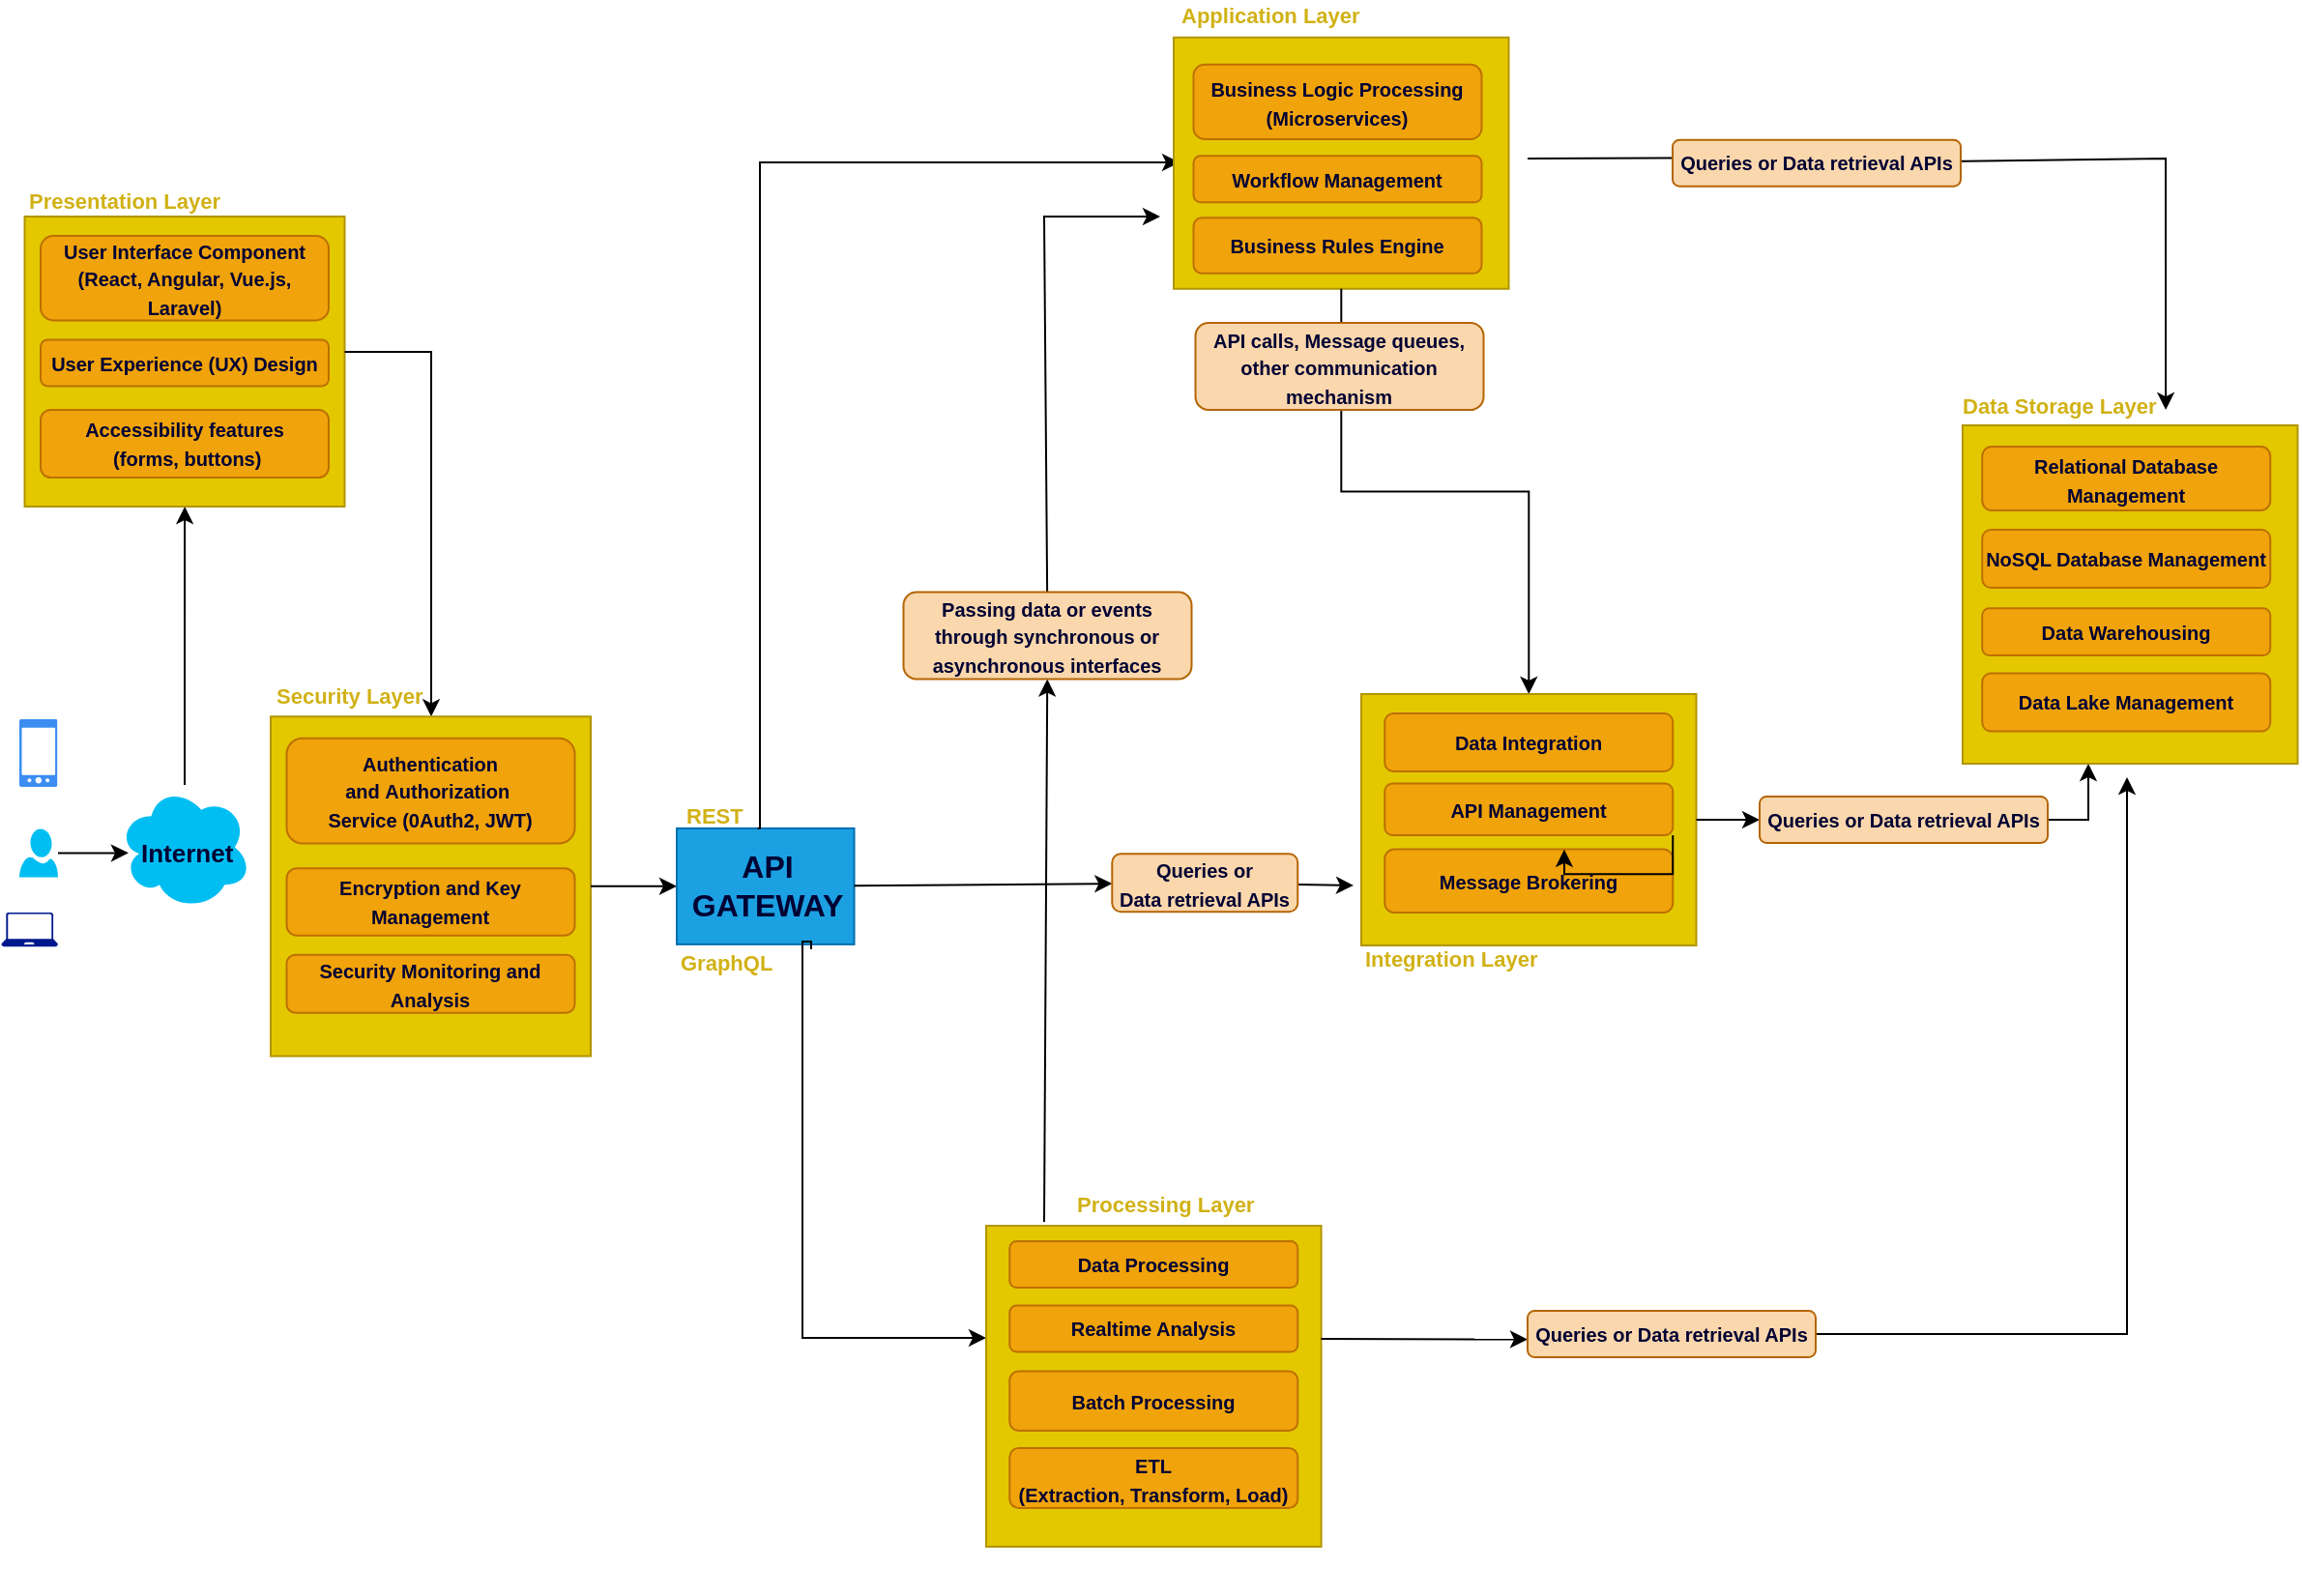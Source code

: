 <mxfile version="24.2.0" type="github">
  <diagram name=" IMS Design" id="VsOKy8HMH-eMZyT6rsmT">
    <mxGraphModel dx="1687" dy="868" grid="1" gridSize="10" guides="1" tooltips="1" connect="1" arrows="1" fold="1" page="1" pageScale="1" pageWidth="1100" pageHeight="850" math="0" shadow="0">
      <root>
        <mxCell id="0" />
        <mxCell id="1" parent="0" />
        <mxCell id="oJ0oxciB_dJQakIOD-1f-88" value="" style="edgeStyle=orthogonalEdgeStyle;rounded=0;orthogonalLoop=1;jettySize=auto;html=1;" edge="1" parent="1" source="oJ0oxciB_dJQakIOD-1f-6" target="oJ0oxciB_dJQakIOD-1f-87">
          <mxGeometry relative="1" as="geometry" />
        </mxCell>
        <mxCell id="oJ0oxciB_dJQakIOD-1f-6" value="" style="ellipse;shape=cloud;whiteSpace=wrap;html=1;verticalAlign=top;fillColor=#00BEF2;strokeColor=none;" vertex="1" parent="1">
          <mxGeometry x="71" y="424" width="69" height="64.5" as="geometry" />
        </mxCell>
        <mxCell id="oJ0oxciB_dJQakIOD-1f-1" value="" style="sketch=0;html=1;aspect=fixed;strokeColor=none;shadow=0;fillColor=#3B8DF1;verticalAlign=top;labelPosition=center;verticalLabelPosition=bottom;shape=mxgraph.gcp2.phone_android" vertex="1" parent="1">
          <mxGeometry x="20" y="390" width="19.6" height="35" as="geometry" />
        </mxCell>
        <mxCell id="oJ0oxciB_dJQakIOD-1f-2" value="" style="sketch=0;aspect=fixed;pointerEvents=1;shadow=0;dashed=0;html=1;strokeColor=none;labelPosition=center;verticalLabelPosition=bottom;verticalAlign=top;align=center;fillColor=#00188D;shape=mxgraph.azure.laptop" vertex="1" parent="1">
          <mxGeometry x="10.68" y="490" width="29.32" height="17.59" as="geometry" />
        </mxCell>
        <mxCell id="oJ0oxciB_dJQakIOD-1f-7" value="" style="edgeStyle=orthogonalEdgeStyle;rounded=0;orthogonalLoop=1;jettySize=auto;html=1;entryX=0.079;entryY=0.545;entryDx=0;entryDy=0;entryPerimeter=0;" edge="1" parent="1" source="oJ0oxciB_dJQakIOD-1f-3" target="oJ0oxciB_dJQakIOD-1f-6">
          <mxGeometry relative="1" as="geometry" />
        </mxCell>
        <mxCell id="oJ0oxciB_dJQakIOD-1f-3" value="" style="verticalLabelPosition=bottom;html=1;verticalAlign=top;align=center;strokeColor=none;fillColor=#00BEF2;shape=mxgraph.azure.user;" vertex="1" parent="1">
          <mxGeometry x="20" y="446.75" width="20" height="25" as="geometry" />
        </mxCell>
        <mxCell id="oJ0oxciB_dJQakIOD-1f-90" value="" style="group" vertex="1" connectable="0" parent="1">
          <mxGeometry x="22.75" y="130" width="165.5" height="205.62" as="geometry" />
        </mxCell>
        <mxCell id="oJ0oxciB_dJQakIOD-1f-91" value="" style="group" vertex="1" connectable="0" parent="oJ0oxciB_dJQakIOD-1f-90">
          <mxGeometry width="165.5" height="150" as="geometry" />
        </mxCell>
        <mxCell id="oJ0oxciB_dJQakIOD-1f-87" value="" style="whiteSpace=wrap;html=1;verticalAlign=top;fillColor=#e3c800;strokeColor=#B09500;fontColor=#000000;" vertex="1" parent="oJ0oxciB_dJQakIOD-1f-91">
          <mxGeometry width="165.5" height="150" as="geometry" />
        </mxCell>
        <mxCell id="oJ0oxciB_dJQakIOD-1f-49" value="&lt;font size=&quot;1&quot; color=&quot;#000033&quot;&gt;&lt;b style=&quot;&quot;&gt;User Interface Component (React, Angular, Vue.js, Laravel)&lt;/b&gt;&lt;/font&gt;" style="rounded=1;whiteSpace=wrap;html=1;fillColor=#f0a30a;fontColor=#000000;strokeColor=#BD7000;" vertex="1" parent="oJ0oxciB_dJQakIOD-1f-91">
          <mxGeometry x="8.25" y="10" width="149" height="43.69" as="geometry" />
        </mxCell>
        <mxCell id="oJ0oxciB_dJQakIOD-1f-50" value="&lt;b style=&quot;color: rgb(0, 0, 51);&quot;&gt;&lt;font style=&quot;font-size: 10px;&quot;&gt;User Experience (UX) Design&lt;/font&gt;&lt;/b&gt;" style="rounded=1;whiteSpace=wrap;html=1;fillColor=#f0a30a;fontColor=#000000;strokeColor=#BD7000;" vertex="1" parent="oJ0oxciB_dJQakIOD-1f-91">
          <mxGeometry x="8.25" y="63.69" width="149" height="24" as="geometry" />
        </mxCell>
        <mxCell id="oJ0oxciB_dJQakIOD-1f-51" value="&lt;b style=&quot;color: rgb(0, 0, 51); font-size: 10px;&quot;&gt;Accessibility features&lt;br&gt;&amp;nbsp;(forms, buttons)&lt;/b&gt;" style="rounded=1;whiteSpace=wrap;html=1;fillColor=#f0a30a;fontColor=#000000;strokeColor=#BD7000;" vertex="1" parent="oJ0oxciB_dJQakIOD-1f-91">
          <mxGeometry x="8.25" y="99.94" width="149" height="35.06" as="geometry" />
        </mxCell>
        <mxCell id="oJ0oxciB_dJQakIOD-1f-93" value="" style="edgeStyle=orthogonalEdgeStyle;rounded=0;orthogonalLoop=1;jettySize=auto;html=1;" edge="1" parent="1" source="oJ0oxciB_dJQakIOD-1f-87" target="oJ0oxciB_dJQakIOD-1f-92">
          <mxGeometry relative="1" as="geometry">
            <Array as="points">
              <mxPoint x="233" y="200" />
            </Array>
          </mxGeometry>
        </mxCell>
        <mxCell id="oJ0oxciB_dJQakIOD-1f-96" value="" style="group" vertex="1" connectable="0" parent="1">
          <mxGeometry x="150" y="354.25" width="165.5" height="210" as="geometry" />
        </mxCell>
        <mxCell id="oJ0oxciB_dJQakIOD-1f-92" value="" style="whiteSpace=wrap;html=1;verticalAlign=top;fillColor=#e3c800;strokeColor=#B09500;fontColor=#000000;" vertex="1" parent="oJ0oxciB_dJQakIOD-1f-96">
          <mxGeometry y="34.38" width="165.5" height="175.62" as="geometry" />
        </mxCell>
        <mxCell id="oJ0oxciB_dJQakIOD-1f-70" value="&lt;font size=&quot;1&quot; color=&quot;#000033&quot;&gt;&lt;b style=&quot;&quot;&gt;Authentication and&amp;nbsp;&lt;/b&gt;&lt;/font&gt;&lt;b style=&quot;color: rgb(0, 0, 51); font-size: x-small;&quot;&gt;Authorization&amp;nbsp; Service&lt;/b&gt;&lt;font size=&quot;1&quot; color=&quot;#000033&quot;&gt;&lt;b style=&quot;&quot;&gt;&amp;nbsp;(0Auth2, JWT)&lt;/b&gt;&lt;/font&gt;" style="rounded=1;whiteSpace=wrap;html=1;fillColor=#f0a30a;fontColor=#000000;strokeColor=#BD7000;" vertex="1" parent="oJ0oxciB_dJQakIOD-1f-96">
          <mxGeometry x="8.25" y="45.59" width="149" height="54.41" as="geometry" />
        </mxCell>
        <mxCell id="oJ0oxciB_dJQakIOD-1f-71" value="&lt;b style=&quot;color: rgb(0, 0, 51);&quot;&gt;&lt;font style=&quot;font-size: 10px;&quot;&gt;Encryption and Key Management&lt;/font&gt;&lt;/b&gt;" style="rounded=1;whiteSpace=wrap;html=1;fillColor=#f0a30a;fontColor=#000000;strokeColor=#BD7000;" vertex="1" parent="oJ0oxciB_dJQakIOD-1f-96">
          <mxGeometry x="8.25" y="112.84" width="149" height="34.75" as="geometry" />
        </mxCell>
        <mxCell id="oJ0oxciB_dJQakIOD-1f-72" value="&lt;font color=&quot;#000033&quot;&gt;&lt;span style=&quot;font-size: 10px;&quot;&gt;&lt;b&gt;Security Monitoring and Analysis&lt;/b&gt;&lt;/span&gt;&lt;/font&gt;" style="rounded=1;whiteSpace=wrap;html=1;fillColor=#f0a30a;fontColor=#000000;strokeColor=#BD7000;" vertex="1" parent="oJ0oxciB_dJQakIOD-1f-96">
          <mxGeometry x="8.25" y="157.59" width="149" height="30" as="geometry" />
        </mxCell>
        <mxCell id="oJ0oxciB_dJQakIOD-1f-48" value="&lt;span style=&quot;color: rgb(209, 177, 21); font-weight: 700; text-wrap: nowrap; font-size: 11px;&quot;&gt;&lt;font style=&quot;font-size: 11px;&quot;&gt;Security Layer&lt;/font&gt;&lt;/span&gt;&lt;div style=&quot;color: rgb(209, 177, 21); font-weight: 700; text-wrap: nowrap; font-size: 11px;&quot;&gt;&lt;br&gt;&lt;/div&gt;" style="text;html=1;align=left;verticalAlign=middle;whiteSpace=wrap;rounded=0;" vertex="1" parent="oJ0oxciB_dJQakIOD-1f-96">
          <mxGeometry x="0.5" y="15" width="90" height="30" as="geometry" />
        </mxCell>
        <mxCell id="oJ0oxciB_dJQakIOD-1f-123" value="" style="edgeStyle=orthogonalEdgeStyle;rounded=0;orthogonalLoop=1;jettySize=auto;html=1;" edge="1" parent="1" source="oJ0oxciB_dJQakIOD-1f-92" target="oJ0oxciB_dJQakIOD-1f-122">
          <mxGeometry relative="1" as="geometry" />
        </mxCell>
        <mxCell id="oJ0oxciB_dJQakIOD-1f-125" value="" style="group" vertex="1" connectable="0" parent="1">
          <mxGeometry x="360" y="446.44" width="91.75" height="60" as="geometry" />
        </mxCell>
        <mxCell id="oJ0oxciB_dJQakIOD-1f-122" value="" style="whiteSpace=wrap;html=1;verticalAlign=top;fillColor=#1ba1e2;strokeColor=#006EAF;fontColor=#ffffff;" vertex="1" parent="oJ0oxciB_dJQakIOD-1f-125">
          <mxGeometry width="91.75" height="60" as="geometry" />
        </mxCell>
        <mxCell id="oJ0oxciB_dJQakIOD-1f-124" value="&lt;div style=&quot;font-weight: 700; text-wrap: nowrap; font-size: 16px;&quot;&gt;&lt;font style=&quot;font-size: 16px;&quot; color=&quot;#000033&quot;&gt;API &lt;br&gt;GATEWAY&lt;/font&gt;&lt;/div&gt;" style="text;html=1;align=center;verticalAlign=middle;whiteSpace=wrap;rounded=0;container=0;" vertex="1" parent="oJ0oxciB_dJQakIOD-1f-125">
          <mxGeometry x="1.75" y="15" width="90" height="30" as="geometry" />
        </mxCell>
        <mxCell id="oJ0oxciB_dJQakIOD-1f-127" value="&lt;div style=&quot;color: rgb(209, 177, 21); text-wrap: nowrap; font-size: 11px;&quot;&gt;&lt;b&gt;REST&lt;/b&gt;&lt;/div&gt;" style="text;html=1;align=left;verticalAlign=middle;whiteSpace=wrap;rounded=0;container=0;" vertex="1" parent="1">
          <mxGeometry x="363" y="430" width="40" height="19" as="geometry" />
        </mxCell>
        <mxCell id="oJ0oxciB_dJQakIOD-1f-128" value="&lt;div style=&quot;color: rgb(209, 177, 21); font-weight: 700; text-wrap: nowrap; font-size: 11px;&quot;&gt;GraphQL&lt;/div&gt;" style="text;html=1;align=left;verticalAlign=middle;whiteSpace=wrap;rounded=0;container=0;" vertex="1" parent="1">
          <mxGeometry x="360" y="508" width="60" height="16" as="geometry" />
        </mxCell>
        <mxCell id="oJ0oxciB_dJQakIOD-1f-130" value="&lt;div style=&quot;text-wrap: nowrap; font-size: 13px;&quot;&gt;Internet&lt;/div&gt;" style="text;html=1;align=left;verticalAlign=middle;whiteSpace=wrap;rounded=0;container=0;fontColor=#000033;fontStyle=1;fontSize=13;" vertex="1" parent="1">
          <mxGeometry x="81" y="449" width="60" height="20" as="geometry" />
        </mxCell>
        <mxCell id="oJ0oxciB_dJQakIOD-1f-132" value="" style="edgeStyle=orthogonalEdgeStyle;rounded=0;orthogonalLoop=1;jettySize=auto;html=1;exitX=0.75;exitY=0;exitDx=0;exitDy=0;" edge="1" parent="1">
          <mxGeometry relative="1" as="geometry">
            <mxPoint x="401.812" y="446.44" as="sourcePoint" />
            <mxPoint x="620" y="102" as="targetPoint" />
            <Array as="points">
              <mxPoint x="403" y="446" />
              <mxPoint x="403" y="102" />
            </Array>
          </mxGeometry>
        </mxCell>
        <mxCell id="oJ0oxciB_dJQakIOD-1f-137" value="" style="group" vertex="1" connectable="0" parent="1">
          <mxGeometry x="594" y="20" width="173.25" height="147.38" as="geometry" />
        </mxCell>
        <mxCell id="oJ0oxciB_dJQakIOD-1f-131" value="" style="whiteSpace=wrap;html=1;fillColor=#e3c800;fontColor=#000000;strokeColor=#B09500;" vertex="1" parent="oJ0oxciB_dJQakIOD-1f-137">
          <mxGeometry x="23" y="17.38" width="173.25" height="130" as="geometry" />
        </mxCell>
        <mxCell id="oJ0oxciB_dJQakIOD-1f-133" value="&lt;span style=&quot;color: rgb(209, 177, 21); font-weight: 700; text-wrap: nowrap; font-size: 11px;&quot;&gt;&lt;font style=&quot;font-size: 11px;&quot;&gt;Application Layer&lt;/font&gt;&lt;/span&gt;&lt;div style=&quot;color: rgb(209, 177, 21); font-weight: 700; text-wrap: nowrap; font-size: 11px;&quot;&gt;&lt;br&gt;&lt;/div&gt;" style="text;html=1;align=left;verticalAlign=middle;whiteSpace=wrap;rounded=0;container=0;" vertex="1" parent="oJ0oxciB_dJQakIOD-1f-137">
          <mxGeometry x="25.25" width="100" height="24.38" as="geometry" />
        </mxCell>
        <mxCell id="oJ0oxciB_dJQakIOD-1f-134" value="&lt;font size=&quot;1&quot; color=&quot;#000033&quot;&gt;&lt;b style=&quot;&quot;&gt;Business Logic Processing&lt;br&gt;(Microservices)&lt;/b&gt;&lt;/font&gt;" style="rounded=1;whiteSpace=wrap;html=1;fillColor=#f0a30a;fontColor=#000000;strokeColor=#BD7000;container=0;" vertex="1" parent="oJ0oxciB_dJQakIOD-1f-137">
          <mxGeometry x="33.25" y="31.38" width="149" height="38.62" as="geometry" />
        </mxCell>
        <mxCell id="oJ0oxciB_dJQakIOD-1f-135" value="&lt;font size=&quot;1&quot; color=&quot;#000033&quot;&gt;&lt;b style=&quot;&quot;&gt;Workflow Management&lt;/b&gt;&lt;/font&gt;" style="rounded=1;whiteSpace=wrap;html=1;fillColor=#f0a30a;fontColor=#000000;strokeColor=#BD7000;container=0;" vertex="1" parent="oJ0oxciB_dJQakIOD-1f-137">
          <mxGeometry x="33.25" y="78.63" width="149" height="24" as="geometry" />
        </mxCell>
        <mxCell id="oJ0oxciB_dJQakIOD-1f-136" value="&lt;b style=&quot;color: rgb(0, 0, 51);&quot;&gt;&lt;font style=&quot;font-size: 10px;&quot;&gt;Business Rules Engine&lt;/font&gt;&lt;/b&gt;" style="rounded=1;whiteSpace=wrap;html=1;fillColor=#f0a30a;fontColor=#000000;strokeColor=#BD7000;container=0;" vertex="1" parent="oJ0oxciB_dJQakIOD-1f-137">
          <mxGeometry x="33.25" y="110.63" width="149" height="28.75" as="geometry" />
        </mxCell>
        <mxCell id="oJ0oxciB_dJQakIOD-1f-139" value="" style="edgeStyle=orthogonalEdgeStyle;rounded=0;orthogonalLoop=1;jettySize=auto;html=1;" edge="1" parent="1" source="oJ0oxciB_dJQakIOD-1f-131" target="oJ0oxciB_dJQakIOD-1f-138">
          <mxGeometry relative="1" as="geometry" />
        </mxCell>
        <mxCell id="oJ0oxciB_dJQakIOD-1f-146" value="" style="edgeStyle=orthogonalEdgeStyle;rounded=0;orthogonalLoop=1;jettySize=auto;html=1;exitX=1.158;exitY=0.059;exitDx=0;exitDy=0;exitPerimeter=0;" edge="1" parent="1" source="oJ0oxciB_dJQakIOD-1f-128">
          <mxGeometry relative="1" as="geometry">
            <mxPoint x="410" y="550" as="sourcePoint" />
            <mxPoint x="520" y="710" as="targetPoint" />
            <Array as="points">
              <mxPoint x="425" y="505" />
              <mxPoint x="425" y="710" />
            </Array>
          </mxGeometry>
        </mxCell>
        <mxCell id="oJ0oxciB_dJQakIOD-1f-152" value="" style="group" vertex="1" connectable="0" parent="1">
          <mxGeometry x="714" y="377" width="173.25" height="152" as="geometry" />
        </mxCell>
        <mxCell id="oJ0oxciB_dJQakIOD-1f-138" value="" style="whiteSpace=wrap;html=1;fillColor=#e3c800;fontColor=#000000;strokeColor=#B09500;" vertex="1" parent="oJ0oxciB_dJQakIOD-1f-152">
          <mxGeometry width="173.25" height="130" as="geometry" />
        </mxCell>
        <mxCell id="oJ0oxciB_dJQakIOD-1f-140" value="&lt;div style=&quot;color: rgb(209, 177, 21); font-weight: 700; text-wrap: nowrap; font-size: 11px;&quot;&gt;Integration Layer&lt;/div&gt;" style="text;html=1;align=left;verticalAlign=middle;whiteSpace=wrap;rounded=0;container=0;" vertex="1" parent="oJ0oxciB_dJQakIOD-1f-152">
          <mxGeometry y="122" width="90" height="30" as="geometry" />
        </mxCell>
        <mxCell id="oJ0oxciB_dJQakIOD-1f-141" value="&lt;font size=&quot;1&quot; color=&quot;#000033&quot;&gt;&lt;b style=&quot;&quot;&gt;Data Integration&lt;/b&gt;&lt;/font&gt;" style="rounded=1;whiteSpace=wrap;html=1;fillColor=#f0a30a;fontColor=#000000;strokeColor=#BD7000;container=0;" vertex="1" parent="oJ0oxciB_dJQakIOD-1f-152">
          <mxGeometry x="12.13" y="10" width="149" height="30" as="geometry" />
        </mxCell>
        <mxCell id="oJ0oxciB_dJQakIOD-1f-142" value="&lt;font size=&quot;1&quot; color=&quot;#000033&quot;&gt;&lt;b style=&quot;&quot;&gt;API Management&lt;/b&gt;&lt;/font&gt;" style="rounded=1;whiteSpace=wrap;html=1;fillColor=#f0a30a;fontColor=#000000;strokeColor=#BD7000;container=0;" vertex="1" parent="oJ0oxciB_dJQakIOD-1f-152">
          <mxGeometry x="12.13" y="46.25" width="149" height="26.75" as="geometry" />
        </mxCell>
        <mxCell id="oJ0oxciB_dJQakIOD-1f-143" value="&lt;b style=&quot;color: rgb(0, 0, 51);&quot;&gt;&lt;font style=&quot;font-size: 10px;&quot;&gt;Message Brokering&lt;/font&gt;&lt;/b&gt;" style="rounded=1;whiteSpace=wrap;html=1;fillColor=#f0a30a;fontColor=#000000;strokeColor=#BD7000;container=0;" vertex="1" parent="oJ0oxciB_dJQakIOD-1f-152">
          <mxGeometry x="12.13" y="80.25" width="149" height="32.75" as="geometry" />
        </mxCell>
        <mxCell id="oJ0oxciB_dJQakIOD-1f-181" style="edgeStyle=orthogonalEdgeStyle;rounded=0;orthogonalLoop=1;jettySize=auto;html=1;exitX=1;exitY=1;exitDx=0;exitDy=0;entryX=0.623;entryY=0.005;entryDx=0;entryDy=0;entryPerimeter=0;" edge="1" parent="oJ0oxciB_dJQakIOD-1f-152" source="oJ0oxciB_dJQakIOD-1f-142" target="oJ0oxciB_dJQakIOD-1f-143">
          <mxGeometry relative="1" as="geometry" />
        </mxCell>
        <mxCell id="oJ0oxciB_dJQakIOD-1f-153" value="" style="group" vertex="1" connectable="0" parent="1">
          <mxGeometry x="520.01" y="652" width="173.25" height="190" as="geometry" />
        </mxCell>
        <mxCell id="oJ0oxciB_dJQakIOD-1f-144" value="" style="whiteSpace=wrap;html=1;fillColor=#e3c800;fontColor=#000000;strokeColor=#B09500;" vertex="1" parent="oJ0oxciB_dJQakIOD-1f-153">
          <mxGeometry width="173.25" height="166" as="geometry" />
        </mxCell>
        <mxCell id="oJ0oxciB_dJQakIOD-1f-148" value="&lt;font size=&quot;1&quot; color=&quot;#000033&quot;&gt;&lt;b style=&quot;&quot;&gt;Data Processing&lt;/b&gt;&lt;/font&gt;" style="rounded=1;whiteSpace=wrap;html=1;fillColor=#f0a30a;fontColor=#000000;strokeColor=#BD7000;container=0;" vertex="1" parent="oJ0oxciB_dJQakIOD-1f-153">
          <mxGeometry x="12.13" y="8" width="149" height="24" as="geometry" />
        </mxCell>
        <mxCell id="oJ0oxciB_dJQakIOD-1f-149" value="&lt;font size=&quot;1&quot; color=&quot;#000033&quot;&gt;&lt;b style=&quot;&quot;&gt;Realtime Analysis&lt;/b&gt;&lt;/font&gt;" style="rounded=1;whiteSpace=wrap;html=1;fillColor=#f0a30a;fontColor=#000000;strokeColor=#BD7000;container=0;" vertex="1" parent="oJ0oxciB_dJQakIOD-1f-153">
          <mxGeometry x="12.13" y="41.25" width="149" height="24" as="geometry" />
        </mxCell>
        <mxCell id="oJ0oxciB_dJQakIOD-1f-150" value="&lt;b style=&quot;color: rgb(0, 0, 51);&quot;&gt;&lt;font style=&quot;font-size: 10px;&quot;&gt;Batch Processing&lt;/font&gt;&lt;/b&gt;" style="rounded=1;whiteSpace=wrap;html=1;fillColor=#f0a30a;fontColor=#000000;strokeColor=#BD7000;container=0;" vertex="1" parent="oJ0oxciB_dJQakIOD-1f-153">
          <mxGeometry x="12.13" y="75.25" width="149" height="30.75" as="geometry" />
        </mxCell>
        <mxCell id="oJ0oxciB_dJQakIOD-1f-151" value="&lt;font color=&quot;#000033&quot;&gt;&lt;span style=&quot;font-size: 10px;&quot;&gt;&lt;b&gt;ETL &lt;br&gt;(Extraction, Transform, Load)&lt;/b&gt;&lt;/span&gt;&lt;/font&gt;" style="rounded=1;whiteSpace=wrap;html=1;fillColor=#f0a30a;fontColor=#000000;strokeColor=#BD7000;container=0;" vertex="1" parent="oJ0oxciB_dJQakIOD-1f-153">
          <mxGeometry x="12.13" y="115" width="149" height="31" as="geometry" />
        </mxCell>
        <mxCell id="oJ0oxciB_dJQakIOD-1f-155" value="" style="edgeStyle=orthogonalEdgeStyle;rounded=0;orthogonalLoop=1;jettySize=auto;html=1;" edge="1" parent="1" source="oJ0oxciB_dJQakIOD-1f-176" target="oJ0oxciB_dJQakIOD-1f-154">
          <mxGeometry relative="1" as="geometry">
            <Array as="points">
              <mxPoint x="1090" y="442" />
            </Array>
          </mxGeometry>
        </mxCell>
        <mxCell id="oJ0oxciB_dJQakIOD-1f-162" value="" style="group" vertex="1" connectable="0" parent="1">
          <mxGeometry x="1023" y="219" width="173.25" height="193" as="geometry" />
        </mxCell>
        <mxCell id="oJ0oxciB_dJQakIOD-1f-107" value="&lt;span style=&quot;color: rgb(209, 177, 21); font-weight: 700; text-wrap: nowrap; font-size: 11px;&quot;&gt;&lt;font style=&quot;font-size: 11px;&quot;&gt;Data Storage Layer&lt;/font&gt;&lt;/span&gt;&lt;div style=&quot;color: rgb(209, 177, 21); font-weight: 700; text-wrap: nowrap; font-size: 11px;&quot;&gt;&lt;br&gt;&lt;/div&gt;" style="text;html=1;align=left;verticalAlign=middle;whiteSpace=wrap;rounded=0;container=0;" vertex="1" parent="oJ0oxciB_dJQakIOD-1f-162">
          <mxGeometry width="120" height="30" as="geometry" />
        </mxCell>
        <mxCell id="oJ0oxciB_dJQakIOD-1f-154" value="" style="whiteSpace=wrap;html=1;fillColor=#e3c800;fontColor=#000000;strokeColor=#B09500;" vertex="1" parent="oJ0oxciB_dJQakIOD-1f-162">
          <mxGeometry x="2" y="19" width="173.25" height="175" as="geometry" />
        </mxCell>
        <mxCell id="oJ0oxciB_dJQakIOD-1f-157" value="&lt;font size=&quot;1&quot; color=&quot;#000033&quot;&gt;&lt;b style=&quot;&quot;&gt;Relational Database Management&lt;/b&gt;&lt;/font&gt;" style="rounded=1;whiteSpace=wrap;html=1;fillColor=#f0a30a;fontColor=#000000;strokeColor=#BD7000;container=0;" vertex="1" parent="oJ0oxciB_dJQakIOD-1f-162">
          <mxGeometry x="12.12" y="30" width="149" height="33" as="geometry" />
        </mxCell>
        <mxCell id="oJ0oxciB_dJQakIOD-1f-158" value="&lt;b style=&quot;color: rgb(0, 0, 51); font-size: x-small;&quot;&gt;NoSQL Database Management&lt;/b&gt;" style="rounded=1;whiteSpace=wrap;html=1;fillColor=#f0a30a;fontColor=#000000;strokeColor=#BD7000;container=0;" vertex="1" parent="oJ0oxciB_dJQakIOD-1f-162">
          <mxGeometry x="12.12" y="73" width="149" height="30" as="geometry" />
        </mxCell>
        <mxCell id="oJ0oxciB_dJQakIOD-1f-159" value="&lt;b style=&quot;color: rgb(0, 0, 51);&quot;&gt;&lt;font style=&quot;font-size: 10px;&quot;&gt;Data Warehousing&lt;/font&gt;&lt;/b&gt;" style="rounded=1;whiteSpace=wrap;html=1;fillColor=#f0a30a;fontColor=#000000;strokeColor=#BD7000;container=0;" vertex="1" parent="oJ0oxciB_dJQakIOD-1f-162">
          <mxGeometry x="12.12" y="113.62" width="149" height="24.38" as="geometry" />
        </mxCell>
        <mxCell id="oJ0oxciB_dJQakIOD-1f-160" value="&lt;font color=&quot;#000033&quot;&gt;&lt;span style=&quot;font-size: 10px;&quot;&gt;&lt;b&gt;Data Lake Management&lt;/b&gt;&lt;/span&gt;&lt;/font&gt;" style="rounded=1;whiteSpace=wrap;html=1;fillColor=#f0a30a;fontColor=#000000;strokeColor=#BD7000;container=0;" vertex="1" parent="oJ0oxciB_dJQakIOD-1f-162">
          <mxGeometry x="12.12" y="147.25" width="149" height="30" as="geometry" />
        </mxCell>
        <mxCell id="oJ0oxciB_dJQakIOD-1f-163" value="" style="edgeStyle=none;orthogonalLoop=1;jettySize=auto;html=1;rounded=0;" edge="1" parent="1" source="oJ0oxciB_dJQakIOD-1f-103">
          <mxGeometry width="80" relative="1" as="geometry">
            <mxPoint x="693.26" y="618.5" as="sourcePoint" />
            <mxPoint x="1110" y="420" as="targetPoint" />
            <Array as="points">
              <mxPoint x="1110" y="708" />
            </Array>
          </mxGeometry>
        </mxCell>
        <mxCell id="oJ0oxciB_dJQakIOD-1f-164" value="" style="edgeStyle=none;orthogonalLoop=1;jettySize=auto;html=1;rounded=0;entryX=0.892;entryY=0.367;entryDx=0;entryDy=0;entryPerimeter=0;" edge="1" parent="1" source="oJ0oxciB_dJQakIOD-1f-178" target="oJ0oxciB_dJQakIOD-1f-107">
          <mxGeometry width="80" relative="1" as="geometry">
            <mxPoint x="800" y="100" as="sourcePoint" />
            <mxPoint x="913.26" y="100" as="targetPoint" />
            <Array as="points">
              <mxPoint x="1130" y="100" />
            </Array>
          </mxGeometry>
        </mxCell>
        <mxCell id="oJ0oxciB_dJQakIOD-1f-147" value="&lt;div style=&quot;color: rgb(209, 177, 21); font-weight: 700; text-wrap: nowrap; font-size: 11px;&quot;&gt;Processing Layer&lt;/div&gt;" style="text;html=1;align=left;verticalAlign=middle;whiteSpace=wrap;rounded=0;container=0;" vertex="1" parent="1">
          <mxGeometry x="565.01" y="626" width="90" height="30" as="geometry" />
        </mxCell>
        <mxCell id="oJ0oxciB_dJQakIOD-1f-89" value="&lt;div style=&quot;color: rgb(209, 177, 21); font-weight: 700; text-wrap: nowrap; font-size: 11px;&quot;&gt;Presentation Layer&lt;div&gt;&lt;br&gt;&lt;/div&gt;&lt;/div&gt;" style="text;html=1;align=left;verticalAlign=middle;whiteSpace=wrap;rounded=0;" vertex="1" parent="1">
          <mxGeometry x="22.75" y="114" width="100" height="30" as="geometry" />
        </mxCell>
        <mxCell id="oJ0oxciB_dJQakIOD-1f-171" value="" style="edgeStyle=none;orthogonalLoop=1;jettySize=auto;html=1;rounded=0;" edge="1" parent="1">
          <mxGeometry width="80" relative="1" as="geometry">
            <mxPoint x="693.26" y="710.5" as="sourcePoint" />
            <mxPoint x="800" y="710.794" as="targetPoint" />
            <Array as="points" />
          </mxGeometry>
        </mxCell>
        <mxCell id="oJ0oxciB_dJQakIOD-1f-103" value="&lt;font size=&quot;1&quot; color=&quot;#000033&quot;&gt;&lt;b style=&quot;&quot;&gt;Queries or Data retrieval APIs&lt;/b&gt;&lt;/font&gt;" style="rounded=1;whiteSpace=wrap;html=1;fillColor=#fad7ac;strokeColor=#b46504;container=0;" vertex="1" parent="1">
          <mxGeometry x="800" y="696" width="149" height="24" as="geometry" />
        </mxCell>
        <mxCell id="oJ0oxciB_dJQakIOD-1f-172" value="&lt;font size=&quot;1&quot; color=&quot;#000033&quot;&gt;&lt;b style=&quot;&quot;&gt;API calls, Message queues, other communication mechanism&lt;/b&gt;&lt;/font&gt;" style="rounded=1;whiteSpace=wrap;html=1;fillColor=#fad7ac;strokeColor=#b46504;container=0;" vertex="1" parent="1">
          <mxGeometry x="628.25" y="185" width="149" height="45" as="geometry" />
        </mxCell>
        <mxCell id="oJ0oxciB_dJQakIOD-1f-177" value="" style="edgeStyle=orthogonalEdgeStyle;rounded=0;orthogonalLoop=1;jettySize=auto;html=1;" edge="1" parent="1" source="oJ0oxciB_dJQakIOD-1f-138" target="oJ0oxciB_dJQakIOD-1f-176">
          <mxGeometry relative="1" as="geometry">
            <mxPoint x="790" y="325" as="sourcePoint" />
            <mxPoint x="1024" y="324" as="targetPoint" />
          </mxGeometry>
        </mxCell>
        <mxCell id="oJ0oxciB_dJQakIOD-1f-176" value="&lt;font size=&quot;1&quot; color=&quot;#000033&quot;&gt;&lt;b style=&quot;&quot;&gt;Queries or Data retrieval APIs&lt;/b&gt;&lt;/font&gt;" style="rounded=1;whiteSpace=wrap;html=1;fillColor=#fad7ac;strokeColor=#b46504;container=0;" vertex="1" parent="1">
          <mxGeometry x="920" y="430" width="149" height="24" as="geometry" />
        </mxCell>
        <mxCell id="oJ0oxciB_dJQakIOD-1f-179" value="" style="edgeStyle=none;orthogonalLoop=1;jettySize=auto;html=1;rounded=0;entryX=0.892;entryY=0.367;entryDx=0;entryDy=0;entryPerimeter=0;" edge="1" parent="1" target="oJ0oxciB_dJQakIOD-1f-178">
          <mxGeometry width="80" relative="1" as="geometry">
            <mxPoint x="800" y="100" as="sourcePoint" />
            <mxPoint x="1130" y="230" as="targetPoint" />
            <Array as="points" />
          </mxGeometry>
        </mxCell>
        <mxCell id="oJ0oxciB_dJQakIOD-1f-178" value="&lt;font size=&quot;1&quot; color=&quot;#000033&quot;&gt;&lt;b style=&quot;&quot;&gt;Queries or Data retrieval APIs&lt;/b&gt;&lt;/font&gt;" style="rounded=1;whiteSpace=wrap;html=1;fillColor=#fad7ac;strokeColor=#b46504;container=0;" vertex="1" parent="1">
          <mxGeometry x="875" y="90.38" width="149" height="24" as="geometry" />
        </mxCell>
        <mxCell id="oJ0oxciB_dJQakIOD-1f-182" value="" style="edgeStyle=none;orthogonalLoop=1;jettySize=auto;html=1;rounded=0;" edge="1" parent="1" source="oJ0oxciB_dJQakIOD-1f-187">
          <mxGeometry width="80" relative="1" as="geometry">
            <mxPoint x="451.75" y="476.15" as="sourcePoint" />
            <mxPoint x="710" y="476" as="targetPoint" />
            <Array as="points" />
          </mxGeometry>
        </mxCell>
        <mxCell id="oJ0oxciB_dJQakIOD-1f-186" value="" style="edgeStyle=none;orthogonalLoop=1;jettySize=auto;html=1;rounded=0;" edge="1" parent="1" source="oJ0oxciB_dJQakIOD-1f-184">
          <mxGeometry width="80" relative="1" as="geometry">
            <mxPoint x="550" y="650" as="sourcePoint" />
            <mxPoint x="610" y="130" as="targetPoint" />
            <Array as="points">
              <mxPoint x="550" y="130" />
            </Array>
          </mxGeometry>
        </mxCell>
        <mxCell id="oJ0oxciB_dJQakIOD-1f-188" value="" style="edgeStyle=none;orthogonalLoop=1;jettySize=auto;html=1;rounded=0;" edge="1" parent="1" target="oJ0oxciB_dJQakIOD-1f-187">
          <mxGeometry width="80" relative="1" as="geometry">
            <mxPoint x="451.75" y="476.15" as="sourcePoint" />
            <mxPoint x="710" y="476" as="targetPoint" />
            <Array as="points" />
          </mxGeometry>
        </mxCell>
        <mxCell id="oJ0oxciB_dJQakIOD-1f-187" value="&lt;font size=&quot;1&quot; color=&quot;#000033&quot;&gt;&lt;b style=&quot;&quot;&gt;Queries or &lt;br&gt;Data retrieval APIs&lt;/b&gt;&lt;/font&gt;" style="rounded=1;whiteSpace=wrap;html=1;fillColor=#fad7ac;strokeColor=#b46504;container=0;" vertex="1" parent="1">
          <mxGeometry x="585.14" y="459.63" width="96" height="30" as="geometry" />
        </mxCell>
        <mxCell id="oJ0oxciB_dJQakIOD-1f-189" value="" style="edgeStyle=none;orthogonalLoop=1;jettySize=auto;html=1;rounded=0;" edge="1" parent="1" target="oJ0oxciB_dJQakIOD-1f-184">
          <mxGeometry width="80" relative="1" as="geometry">
            <mxPoint x="550" y="650" as="sourcePoint" />
            <mxPoint x="610" y="130" as="targetPoint" />
            <Array as="points" />
          </mxGeometry>
        </mxCell>
        <mxCell id="oJ0oxciB_dJQakIOD-1f-184" value="&lt;font size=&quot;1&quot; color=&quot;#000033&quot;&gt;&lt;b style=&quot;&quot;&gt;Passing data or events through synchronous or asynchronous interfaces&lt;/b&gt;&lt;/font&gt;" style="rounded=1;whiteSpace=wrap;html=1;fillColor=#fad7ac;strokeColor=#b46504;container=0;" vertex="1" parent="1">
          <mxGeometry x="477.25" y="324.25" width="149" height="45" as="geometry" />
        </mxCell>
      </root>
    </mxGraphModel>
  </diagram>
</mxfile>
